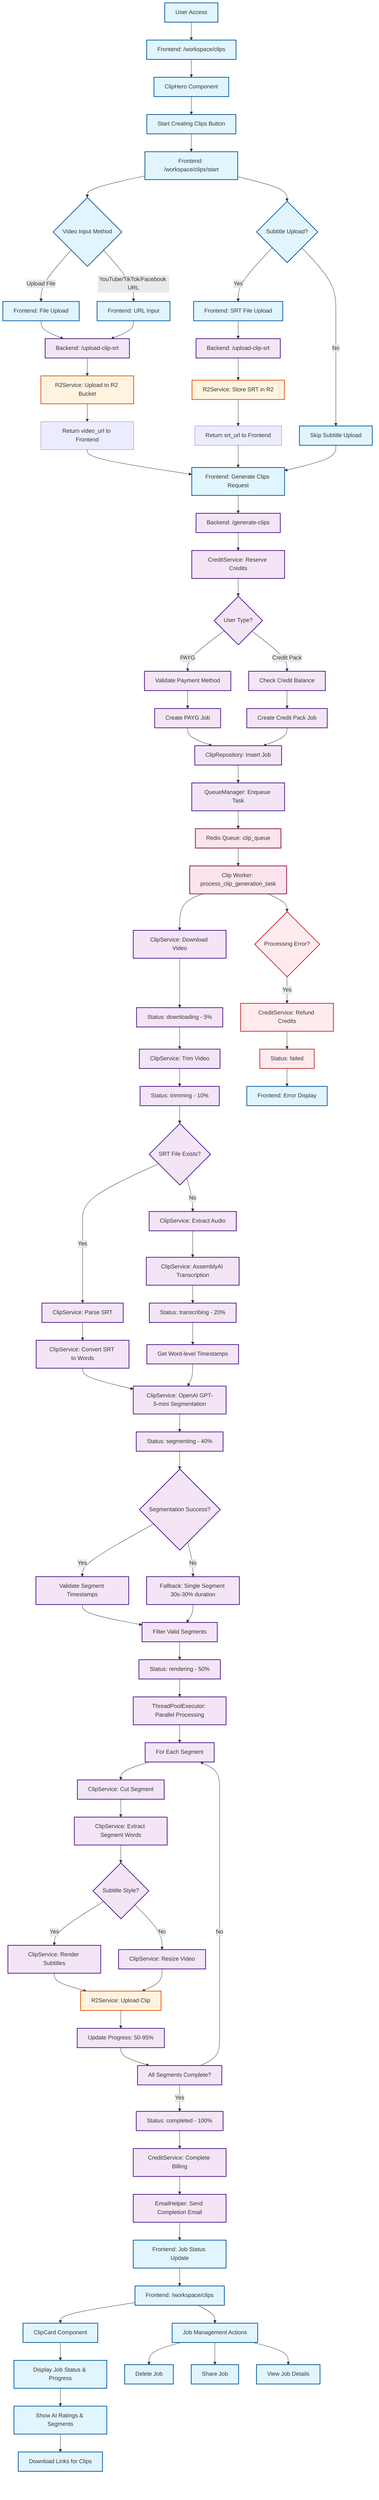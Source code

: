 flowchart TD
    %% User Input Phase
    A[User Access] --> B[Frontend: /workspace/clips]
    B --> C[ClipHero Component]
    C --> D[Start Creating Clips Button]
    D --> E[Frontend: /workspace/clips/start]
    
    %% Video Upload Phase
    E --> F{Video Input Method}
    F -->|Upload File| G[Frontend: File Upload]
    F -->|YouTube/TikTok/Facebook URL| H[Frontend: URL Input]
    
    G --> I[Backend: /upload-clip-srt]
    H --> I
    I --> J[R2Service: Upload to R2 Bucket]
    J --> K[Return video_url to Frontend]
    
    %% Optional Subtitle Upload
    E --> L{Subtitle Upload?}
    L -->|Yes| M[Frontend: SRT File Upload]
    L -->|No| N[Skip Subtitle Upload]
    M --> O[Backend: /upload-clip-srt]
    O --> P[R2Service: Store SRT in R2]
    P --> Q[Return srt_url to Frontend]
    
    %% Clip Generation Request
    K --> R[Frontend: Generate Clips Request]
    Q --> R
    N --> R
    R --> S[Backend: /generate-clips]
    
    %% Credit Reservation & Job Creation
    S --> T[CreditService: Reserve Credits]
    T --> U{User Type?}
    U -->|PAYG| V[Validate Payment Method]
    U -->|Credit Pack| W[Check Credit Balance]
    
    V --> X[Create PAYG Job]
    W --> Y[Create Credit Pack Job]
    X --> Z[ClipRepository: Insert Job]
    Y --> Z
    
    %% Queue Management
    Z --> AA[QueueManager: Enqueue Task]
    AA --> BB[Redis Queue: clip_queue]
    BB --> CC[Clip Worker: process_clip_generation_task]
    
    %% Async Processing Pipeline
    CC --> DD[ClipService: Download Video]
    DD --> EE[Status: downloading - 5%]
    EE --> FF[ClipService: Trim Video]
    FF --> GG[Status: trimming - 10%]
    
    %% Transcription Phase
    GG --> HH{SRT File Exists?}
    HH -->|Yes| II[ClipService: Parse SRT]
    HH -->|No| JJ[ClipService: Extract Audio]
    II --> KK[ClipService: Convert SRT to Words]
    JJ --> LL[ClipService: AssemblyAI Transcription]
    LL --> MM[Status: transcribing - 20%]
    MM --> NN[Get Word-level Timestamps]
    
    %% AI Segmentation
    KK --> OO[ClipService: OpenAI GPT-5-mini Segmentation]
    NN --> OO
    OO --> PP[Status: segmenting - 40%]
    PP --> QQ{Segmentation Success?}
    QQ -->|Yes| RR[Validate Segment Timestamps]
    QQ -->|No| SS[Fallback: Single Segment 30s-30% duration]
    
    RR --> TT[Filter Valid Segments]
    SS --> TT
    TT --> UU[Status: rendering - 50%]
    
    %% Parallel Clip Processing
    UU --> VV[ThreadPoolExecutor: Parallel Processing]
    VV --> WW[For Each Segment]
    WW --> XX[ClipService: Cut Segment]
    XX --> YY[ClipService: Extract Segment Words]
    YY --> ZZ{Subtitle Style?}
    ZZ -->|Yes| AAA[ClipService: Render Subtitles]
    ZZ -->|No| BBB[ClipService: Resize Video]
    AAA --> CCC[R2Service: Upload Clip]
    BBB --> CCC
    CCC --> DDD[Update Progress: 50-95%]
    
    %% Completion Phase
    DDD --> EEE[All Segments Complete?]
    EEE -->|No| WW
    EEE -->|Yes| FFF[Status: completed - 100%]
    FFF --> GGG[CreditService: Complete Billing]
    GGG --> HHH[EmailHelper: Send Completion Email]
    HHH --> III[Frontend: Job Status Update]
    
    %% Frontend Display
    III --> JJJ[Frontend: /workspace/clips]
    JJJ --> KKK[ClipCard Component]
    KKK --> LLL[Display Job Status & Progress]
    LLL --> MMM[Show AI Ratings & Segments]
    MMM --> NNN[Download Links for Clips]
    
    %% Error Handling
    CC --> OOO{Processing Error?}
    OOO -->|Yes| PPP[CreditService: Refund Credits]
    PPP --> QQQ[Status: failed]
    QQQ --> RRR[Frontend: Error Display]
    
    %% Job Management
    JJJ --> SSS[Job Management Actions]
    SSS --> TTT[Delete Job]
    SSS --> UUU[Share Job]
    SSS --> VVV[View Job Details]
    
    %% Styling
    classDef frontend fill:#e1f5fe,stroke:#01579b,stroke-width:2px
    classDef backend fill:#f3e5f5,stroke:#4a148c,stroke-width:2px
    classDef service fill:#e8f5e8,stroke:#1b5e20,stroke-width:2px
    classDef storage fill:#fff3e0,stroke:#e65100,stroke-width:2px
    classDef queue fill:#fce4ec,stroke:#880e4f,stroke-width:2px
    classDef error fill:#ffebee,stroke:#c62828,stroke-width:2px
    
    class A,B,C,D,E,F,G,H,L,M,N,R,III,JJJ,KKK,LLL,MMM,NNN,RRR,SSS,TTT,UUU,VVV frontend
    class I,O,S,T,U,V,W,X,Y,Z,AA,BB,CC,DD,EE,FF,GG,HH,II,JJ,KK,LL,MM,NN,OO,PP,QQ,RR,SS,TT,UU,VV,WW,XX,YY,ZZ,AAA,BBB,CCC,DDD,EEE,FFF,GGG,HHH backend
    class ClipService,R2Service,CreditService,EmailHelper service
    class J,P,CCC storage
    class BB,CC queue
    class OOO,PPP,QQQ error